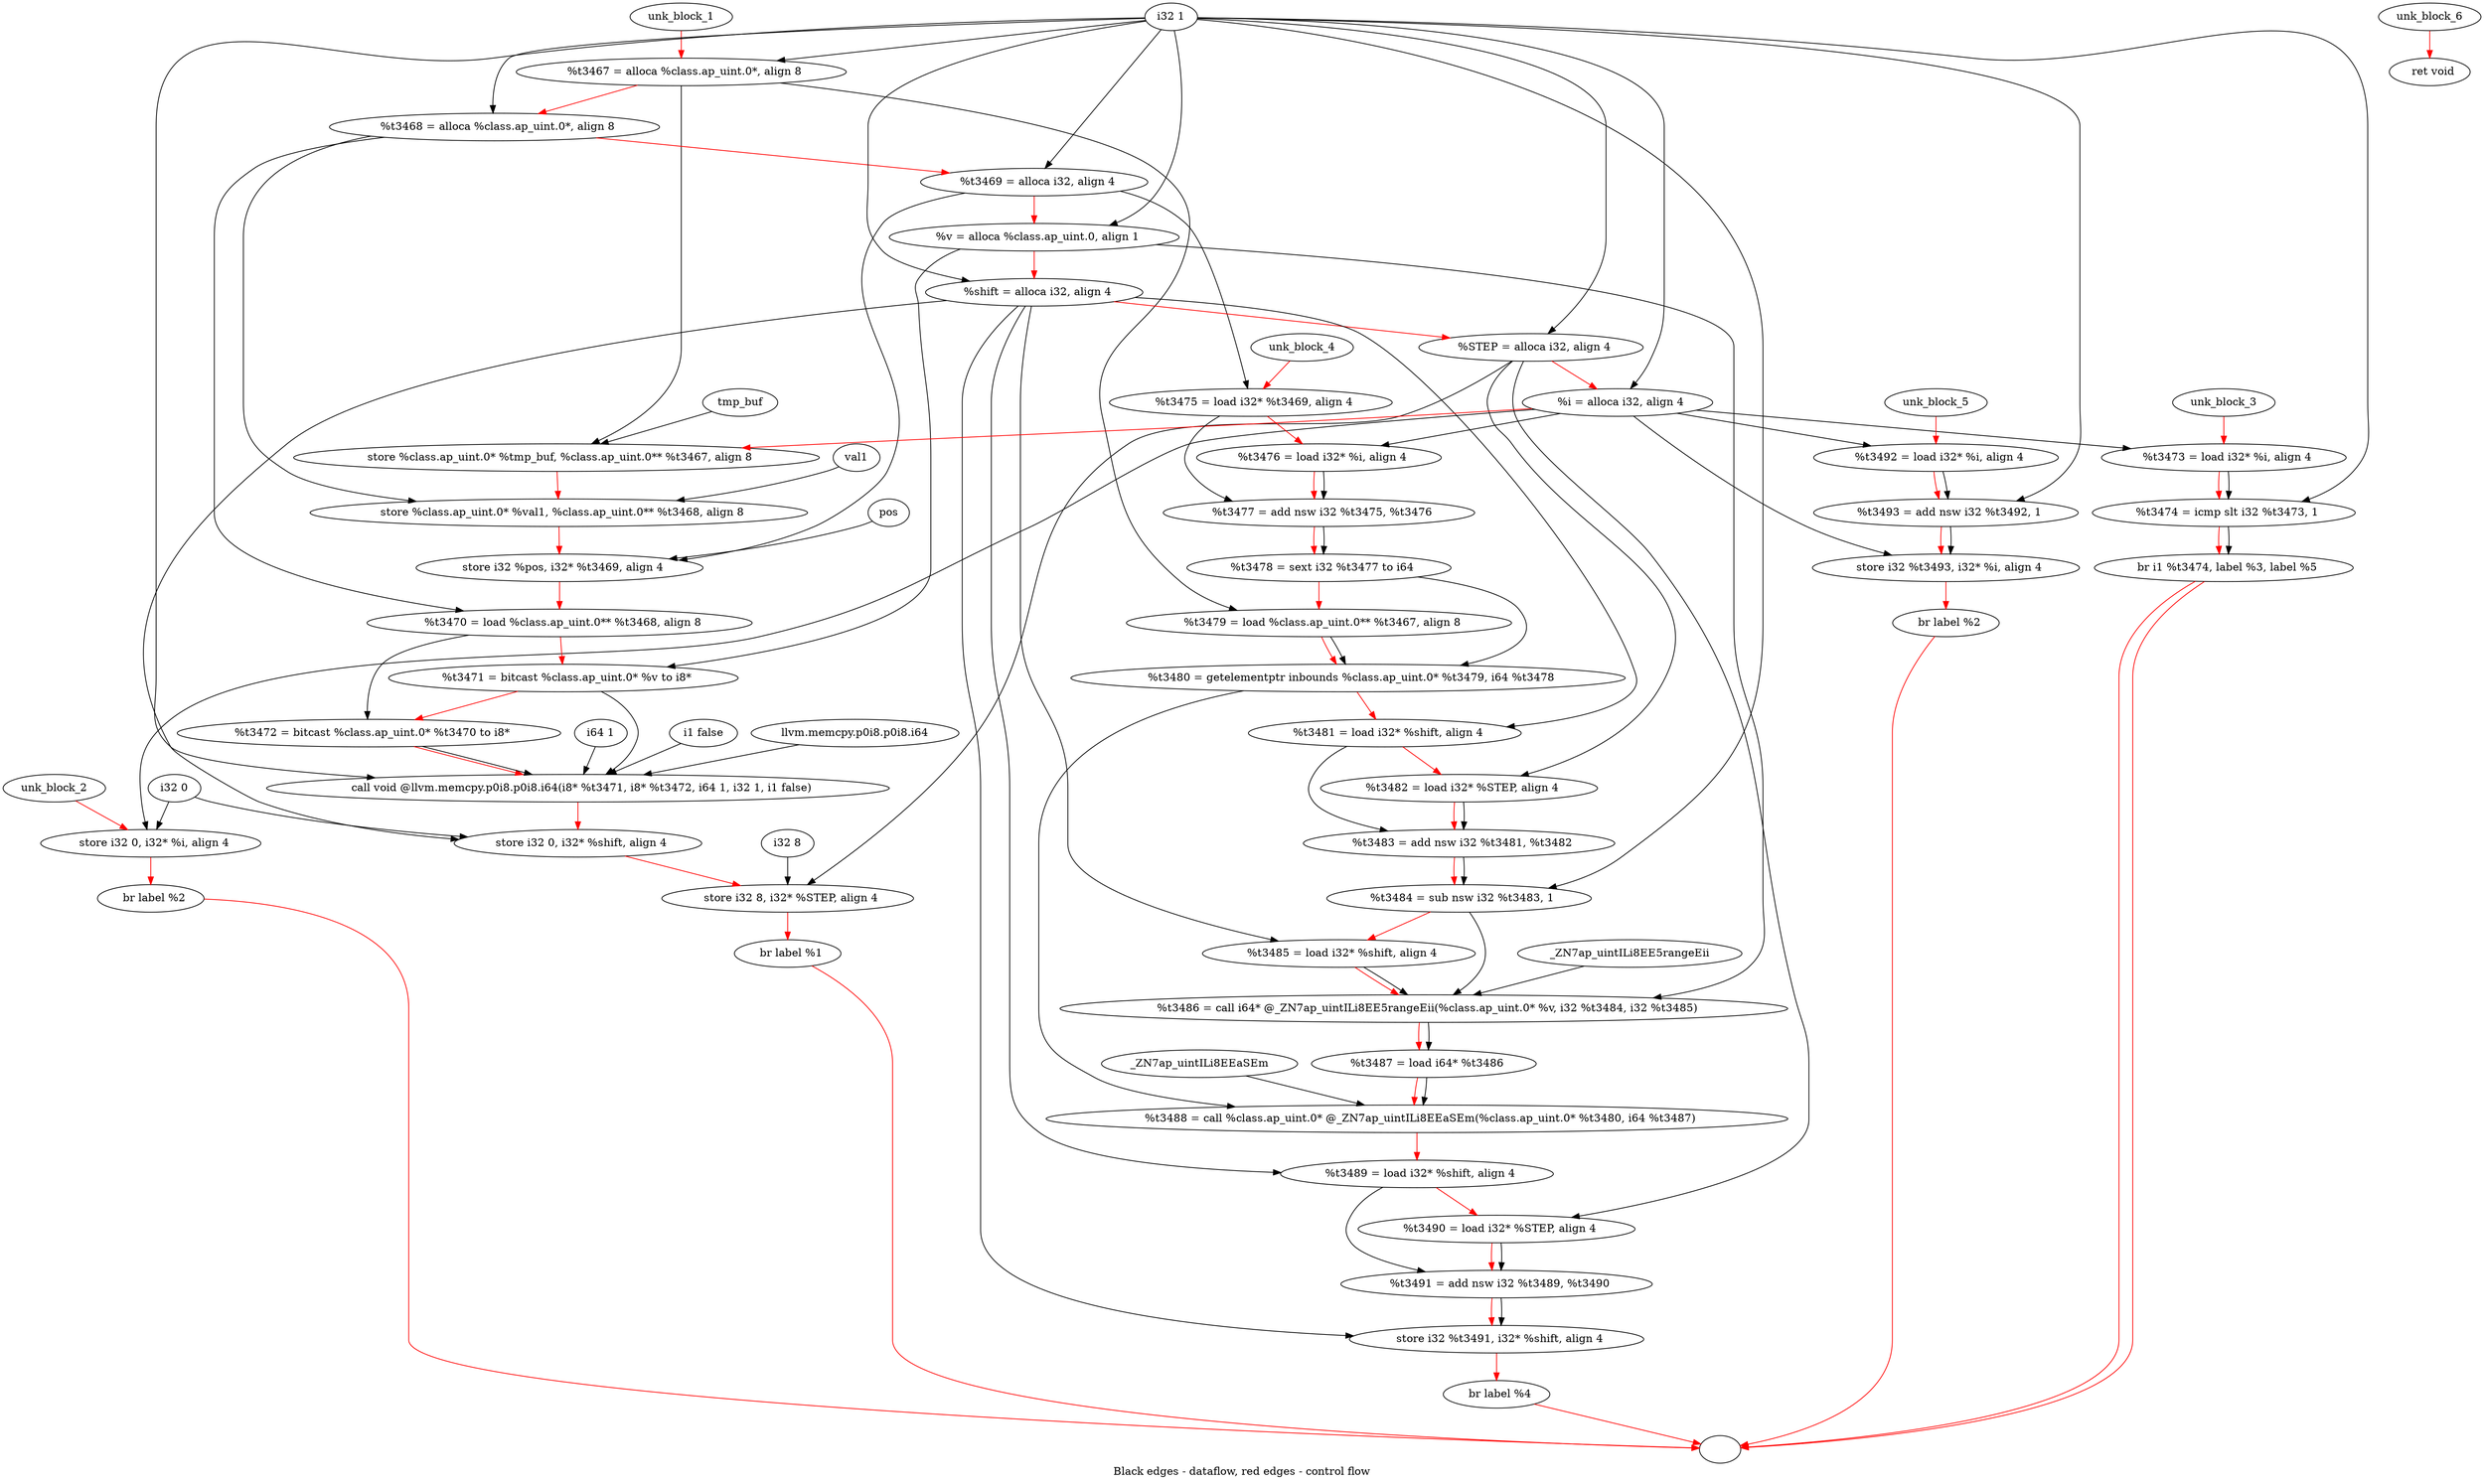 digraph G {
compound=true
label="Black edges - dataflow, red edges - control flow"
"t3467" [label="  %t3467 = alloca %class.ap_uint.0*, align 8"]
"t3468" [label="  %t3468 = alloca %class.ap_uint.0*, align 8"]
"t3469" [label="  %t3469 = alloca i32, align 4"]
"v" [label="  %v = alloca %class.ap_uint.0, align 1"]
"shift" [label="  %shift = alloca i32, align 4"]
"STEP" [label="  %STEP = alloca i32, align 4"]
"i" [label="  %i = alloca i32, align 4"]
"_1" [label="  store %class.ap_uint.0* %tmp_buf, %class.ap_uint.0** %t3467, align 8"]
"_2" [label="  store %class.ap_uint.0* %val1, %class.ap_uint.0** %t3468, align 8"]
"_3" [label="  store i32 %pos, i32* %t3469, align 4"]
"t3470" [label="  %t3470 = load %class.ap_uint.0** %t3468, align 8"]
"t3471" [label="  %t3471 = bitcast %class.ap_uint.0* %v to i8*"]
"t3472" [label="  %t3472 = bitcast %class.ap_uint.0* %t3470 to i8*"]
"_4" [label="  call void @llvm.memcpy.p0i8.p0i8.i64(i8* %t3471, i8* %t3472, i64 1, i32 1, i1 false)"]
"_5" [label="  store i32 0, i32* %shift, align 4"]
"_6" [label="  store i32 8, i32* %STEP, align 4"]
"_7" [label="  br label %1"]
"unk_block_1" -> "t3467"[color=red]
"i32 1" -> "t3467"
"t3467" -> "t3468"[color=red weight=2]
"i32 1" -> "t3468"
"t3468" -> "t3469"[color=red weight=2]
"i32 1" -> "t3469"
"t3469" -> "v"[color=red weight=2]
"i32 1" -> "v"
"v" -> "shift"[color=red weight=2]
"i32 1" -> "shift"
"shift" -> "STEP"[color=red weight=2]
"i32 1" -> "STEP"
"STEP" -> "i"[color=red weight=2]
"i32 1" -> "i"
"i" -> "_1"[color=red weight=2]
"tmp_buf" -> "_1"
"t3467" -> "_1"
"_1" -> "_2"[color=red weight=2]
"val1" -> "_2"
"t3468" -> "_2"
"_2" -> "_3"[color=red weight=2]
"pos" -> "_3"
"t3469" -> "_3"
"_3" -> "t3470"[color=red weight=2]
"t3468" -> "t3470"
"t3470" -> "t3471"[color=red weight=2]
"v" -> "t3471"
"t3471" -> "t3472"[color=red weight=2]
"t3470" -> "t3472"
"t3472" -> "_4"[color=red weight=2]
"t3471" -> "_4"
"t3472" -> "_4"
"i64 1" -> "_4"
"i32 1" -> "_4"
"i1 false" -> "_4"
"llvm.memcpy.p0i8.p0i8.i64" -> "_4"
"_4" -> "_5"[color=red weight=2]
"i32 0" -> "_5"
"shift" -> "_5"
"_5" -> "_6"[color=red weight=2]
"i32 8" -> "_6"
"STEP" -> "_6"
"_6" -> "_7"[color=red weight=2]
"_7" -> ""[color=red]

"_8" [label="  store i32 0, i32* %i, align 4"]
"_9" [label="  br label %2"]
"unk_block_2" -> "_8"[color=red]
"i32 0" -> "_8"
"i" -> "_8"
"_8" -> "_9"[color=red weight=2]
"_9" -> ""[color=red]

"t3473" [label="  %t3473 = load i32* %i, align 4"]
"t3474" [label="  %t3474 = icmp slt i32 %t3473, 1"]
"_10" [label="  br i1 %t3474, label %3, label %5"]
"unk_block_3" -> "t3473"[color=red]
"i" -> "t3473"
"t3473" -> "t3474"[color=red weight=2]
"t3473" -> "t3474"
"i32 1" -> "t3474"
"t3474" -> "_10"[color=red weight=2]
"t3474" -> "_10"
"_10" -> ""[color=red]
"_10" -> ""[color=red]

"t3475" [label="  %t3475 = load i32* %t3469, align 4"]
"t3476" [label="  %t3476 = load i32* %i, align 4"]
"t3477" [label="  %t3477 = add nsw i32 %t3475, %t3476"]
"t3478" [label="  %t3478 = sext i32 %t3477 to i64"]
"t3479" [label="  %t3479 = load %class.ap_uint.0** %t3467, align 8"]
"t3480" [label="  %t3480 = getelementptr inbounds %class.ap_uint.0* %t3479, i64 %t3478"]
"t3481" [label="  %t3481 = load i32* %shift, align 4"]
"t3482" [label="  %t3482 = load i32* %STEP, align 4"]
"t3483" [label="  %t3483 = add nsw i32 %t3481, %t3482"]
"t3484" [label="  %t3484 = sub nsw i32 %t3483, 1"]
"t3485" [label="  %t3485 = load i32* %shift, align 4"]
"t3486" [label="  %t3486 = call i64* @_ZN7ap_uintILi8EE5rangeEii(%class.ap_uint.0* %v, i32 %t3484, i32 %t3485)"]
"t3487" [label="  %t3487 = load i64* %t3486"]
"t3488" [label="  %t3488 = call %class.ap_uint.0* @_ZN7ap_uintILi8EEaSEm(%class.ap_uint.0* %t3480, i64 %t3487)"]
"t3489" [label="  %t3489 = load i32* %shift, align 4"]
"t3490" [label="  %t3490 = load i32* %STEP, align 4"]
"t3491" [label="  %t3491 = add nsw i32 %t3489, %t3490"]
"_11" [label="  store i32 %t3491, i32* %shift, align 4"]
"_12" [label="  br label %4"]
"unk_block_4" -> "t3475"[color=red]
"t3469" -> "t3475"
"t3475" -> "t3476"[color=red weight=2]
"i" -> "t3476"
"t3476" -> "t3477"[color=red weight=2]
"t3475" -> "t3477"
"t3476" -> "t3477"
"t3477" -> "t3478"[color=red weight=2]
"t3477" -> "t3478"
"t3478" -> "t3479"[color=red weight=2]
"t3467" -> "t3479"
"t3479" -> "t3480"[color=red weight=2]
"t3479" -> "t3480"
"t3478" -> "t3480"
"t3480" -> "t3481"[color=red weight=2]
"shift" -> "t3481"
"t3481" -> "t3482"[color=red weight=2]
"STEP" -> "t3482"
"t3482" -> "t3483"[color=red weight=2]
"t3481" -> "t3483"
"t3482" -> "t3483"
"t3483" -> "t3484"[color=red weight=2]
"t3483" -> "t3484"
"i32 1" -> "t3484"
"t3484" -> "t3485"[color=red weight=2]
"shift" -> "t3485"
"t3485" -> "t3486"[color=red weight=2]
"v" -> "t3486"
"t3484" -> "t3486"
"t3485" -> "t3486"
"_ZN7ap_uintILi8EE5rangeEii" -> "t3486"
"t3486" -> "t3487"[color=red weight=2]
"t3486" -> "t3487"
"t3487" -> "t3488"[color=red weight=2]
"t3480" -> "t3488"
"t3487" -> "t3488"
"_ZN7ap_uintILi8EEaSEm" -> "t3488"
"t3488" -> "t3489"[color=red weight=2]
"shift" -> "t3489"
"t3489" -> "t3490"[color=red weight=2]
"STEP" -> "t3490"
"t3490" -> "t3491"[color=red weight=2]
"t3489" -> "t3491"
"t3490" -> "t3491"
"t3491" -> "_11"[color=red weight=2]
"t3491" -> "_11"
"shift" -> "_11"
"_11" -> "_12"[color=red weight=2]
"_12" -> ""[color=red]

"t3492" [label="  %t3492 = load i32* %i, align 4"]
"t3493" [label="  %t3493 = add nsw i32 %t3492, 1"]
"_13" [label="  store i32 %t3493, i32* %i, align 4"]
"_14" [label="  br label %2"]
"unk_block_5" -> "t3492"[color=red]
"i" -> "t3492"
"t3492" -> "t3493"[color=red weight=2]
"t3492" -> "t3493"
"i32 1" -> "t3493"
"t3493" -> "_13"[color=red weight=2]
"t3493" -> "_13"
"i" -> "_13"
"_13" -> "_14"[color=red weight=2]
"_14" -> ""[color=red]

"_15" [label="  ret void"]
"unk_block_6" -> "_15"[color=red]

}
